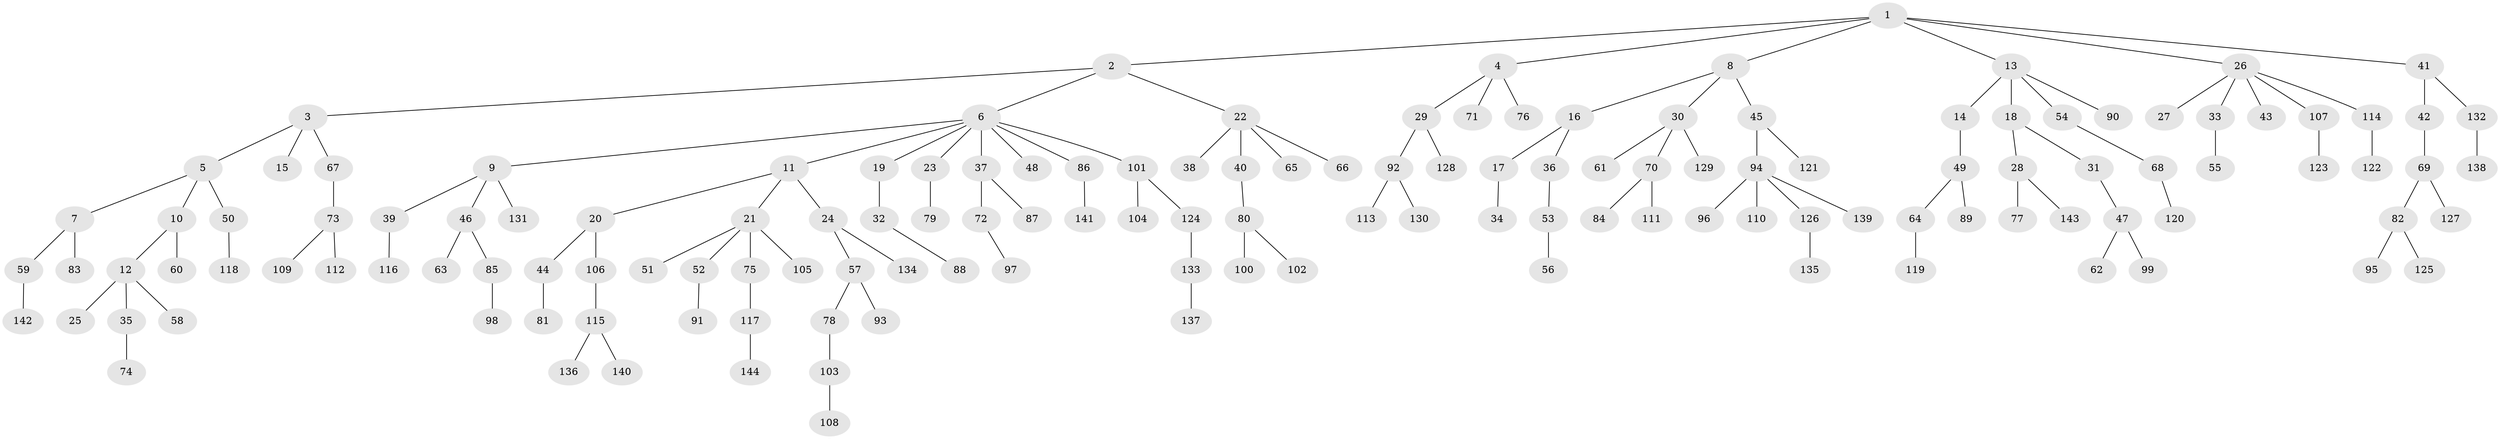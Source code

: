 // Generated by graph-tools (version 1.1) at 2025/53/03/09/25 04:53:36]
// undirected, 144 vertices, 143 edges
graph export_dot {
graph [start="1"]
  node [color=gray90,style=filled];
  1;
  2;
  3;
  4;
  5;
  6;
  7;
  8;
  9;
  10;
  11;
  12;
  13;
  14;
  15;
  16;
  17;
  18;
  19;
  20;
  21;
  22;
  23;
  24;
  25;
  26;
  27;
  28;
  29;
  30;
  31;
  32;
  33;
  34;
  35;
  36;
  37;
  38;
  39;
  40;
  41;
  42;
  43;
  44;
  45;
  46;
  47;
  48;
  49;
  50;
  51;
  52;
  53;
  54;
  55;
  56;
  57;
  58;
  59;
  60;
  61;
  62;
  63;
  64;
  65;
  66;
  67;
  68;
  69;
  70;
  71;
  72;
  73;
  74;
  75;
  76;
  77;
  78;
  79;
  80;
  81;
  82;
  83;
  84;
  85;
  86;
  87;
  88;
  89;
  90;
  91;
  92;
  93;
  94;
  95;
  96;
  97;
  98;
  99;
  100;
  101;
  102;
  103;
  104;
  105;
  106;
  107;
  108;
  109;
  110;
  111;
  112;
  113;
  114;
  115;
  116;
  117;
  118;
  119;
  120;
  121;
  122;
  123;
  124;
  125;
  126;
  127;
  128;
  129;
  130;
  131;
  132;
  133;
  134;
  135;
  136;
  137;
  138;
  139;
  140;
  141;
  142;
  143;
  144;
  1 -- 2;
  1 -- 4;
  1 -- 8;
  1 -- 13;
  1 -- 26;
  1 -- 41;
  2 -- 3;
  2 -- 6;
  2 -- 22;
  3 -- 5;
  3 -- 15;
  3 -- 67;
  4 -- 29;
  4 -- 71;
  4 -- 76;
  5 -- 7;
  5 -- 10;
  5 -- 50;
  6 -- 9;
  6 -- 11;
  6 -- 19;
  6 -- 23;
  6 -- 37;
  6 -- 48;
  6 -- 86;
  6 -- 101;
  7 -- 59;
  7 -- 83;
  8 -- 16;
  8 -- 30;
  8 -- 45;
  9 -- 39;
  9 -- 46;
  9 -- 131;
  10 -- 12;
  10 -- 60;
  11 -- 20;
  11 -- 21;
  11 -- 24;
  12 -- 25;
  12 -- 35;
  12 -- 58;
  13 -- 14;
  13 -- 18;
  13 -- 54;
  13 -- 90;
  14 -- 49;
  16 -- 17;
  16 -- 36;
  17 -- 34;
  18 -- 28;
  18 -- 31;
  19 -- 32;
  20 -- 44;
  20 -- 106;
  21 -- 51;
  21 -- 52;
  21 -- 75;
  21 -- 105;
  22 -- 38;
  22 -- 40;
  22 -- 65;
  22 -- 66;
  23 -- 79;
  24 -- 57;
  24 -- 134;
  26 -- 27;
  26 -- 33;
  26 -- 43;
  26 -- 107;
  26 -- 114;
  28 -- 77;
  28 -- 143;
  29 -- 92;
  29 -- 128;
  30 -- 61;
  30 -- 70;
  30 -- 129;
  31 -- 47;
  32 -- 88;
  33 -- 55;
  35 -- 74;
  36 -- 53;
  37 -- 72;
  37 -- 87;
  39 -- 116;
  40 -- 80;
  41 -- 42;
  41 -- 132;
  42 -- 69;
  44 -- 81;
  45 -- 94;
  45 -- 121;
  46 -- 63;
  46 -- 85;
  47 -- 62;
  47 -- 99;
  49 -- 64;
  49 -- 89;
  50 -- 118;
  52 -- 91;
  53 -- 56;
  54 -- 68;
  57 -- 78;
  57 -- 93;
  59 -- 142;
  64 -- 119;
  67 -- 73;
  68 -- 120;
  69 -- 82;
  69 -- 127;
  70 -- 84;
  70 -- 111;
  72 -- 97;
  73 -- 109;
  73 -- 112;
  75 -- 117;
  78 -- 103;
  80 -- 100;
  80 -- 102;
  82 -- 95;
  82 -- 125;
  85 -- 98;
  86 -- 141;
  92 -- 113;
  92 -- 130;
  94 -- 96;
  94 -- 110;
  94 -- 126;
  94 -- 139;
  101 -- 104;
  101 -- 124;
  103 -- 108;
  106 -- 115;
  107 -- 123;
  114 -- 122;
  115 -- 136;
  115 -- 140;
  117 -- 144;
  124 -- 133;
  126 -- 135;
  132 -- 138;
  133 -- 137;
}
